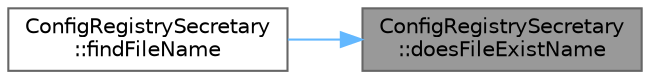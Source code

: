 digraph "ConfigRegistrySecretary::doesFileExistName"
{
 // LATEX_PDF_SIZE
  bgcolor="transparent";
  edge [fontname=Helvetica,fontsize=10,labelfontname=Helvetica,labelfontsize=10];
  node [fontname=Helvetica,fontsize=10,shape=box,height=0.2,width=0.4];
  rankdir="RL";
  Node1 [id="Node000001",label="ConfigRegistrySecretary\l::doesFileExistName",height=0.2,width=0.4,color="gray40", fillcolor="grey60", style="filled", fontcolor="black",tooltip=" "];
  Node1 -> Node2 [id="edge1_Node000001_Node000002",dir="back",color="steelblue1",style="solid",tooltip=" "];
  Node2 [id="Node000002",label="ConfigRegistrySecretary\l::findFileName",height=0.2,width=0.4,color="grey40", fillcolor="white", style="filled",URL="$class_config_registry_secretary.html#a6691dcb720eaa97c22ef49d791df3a72",tooltip=" "];
}
